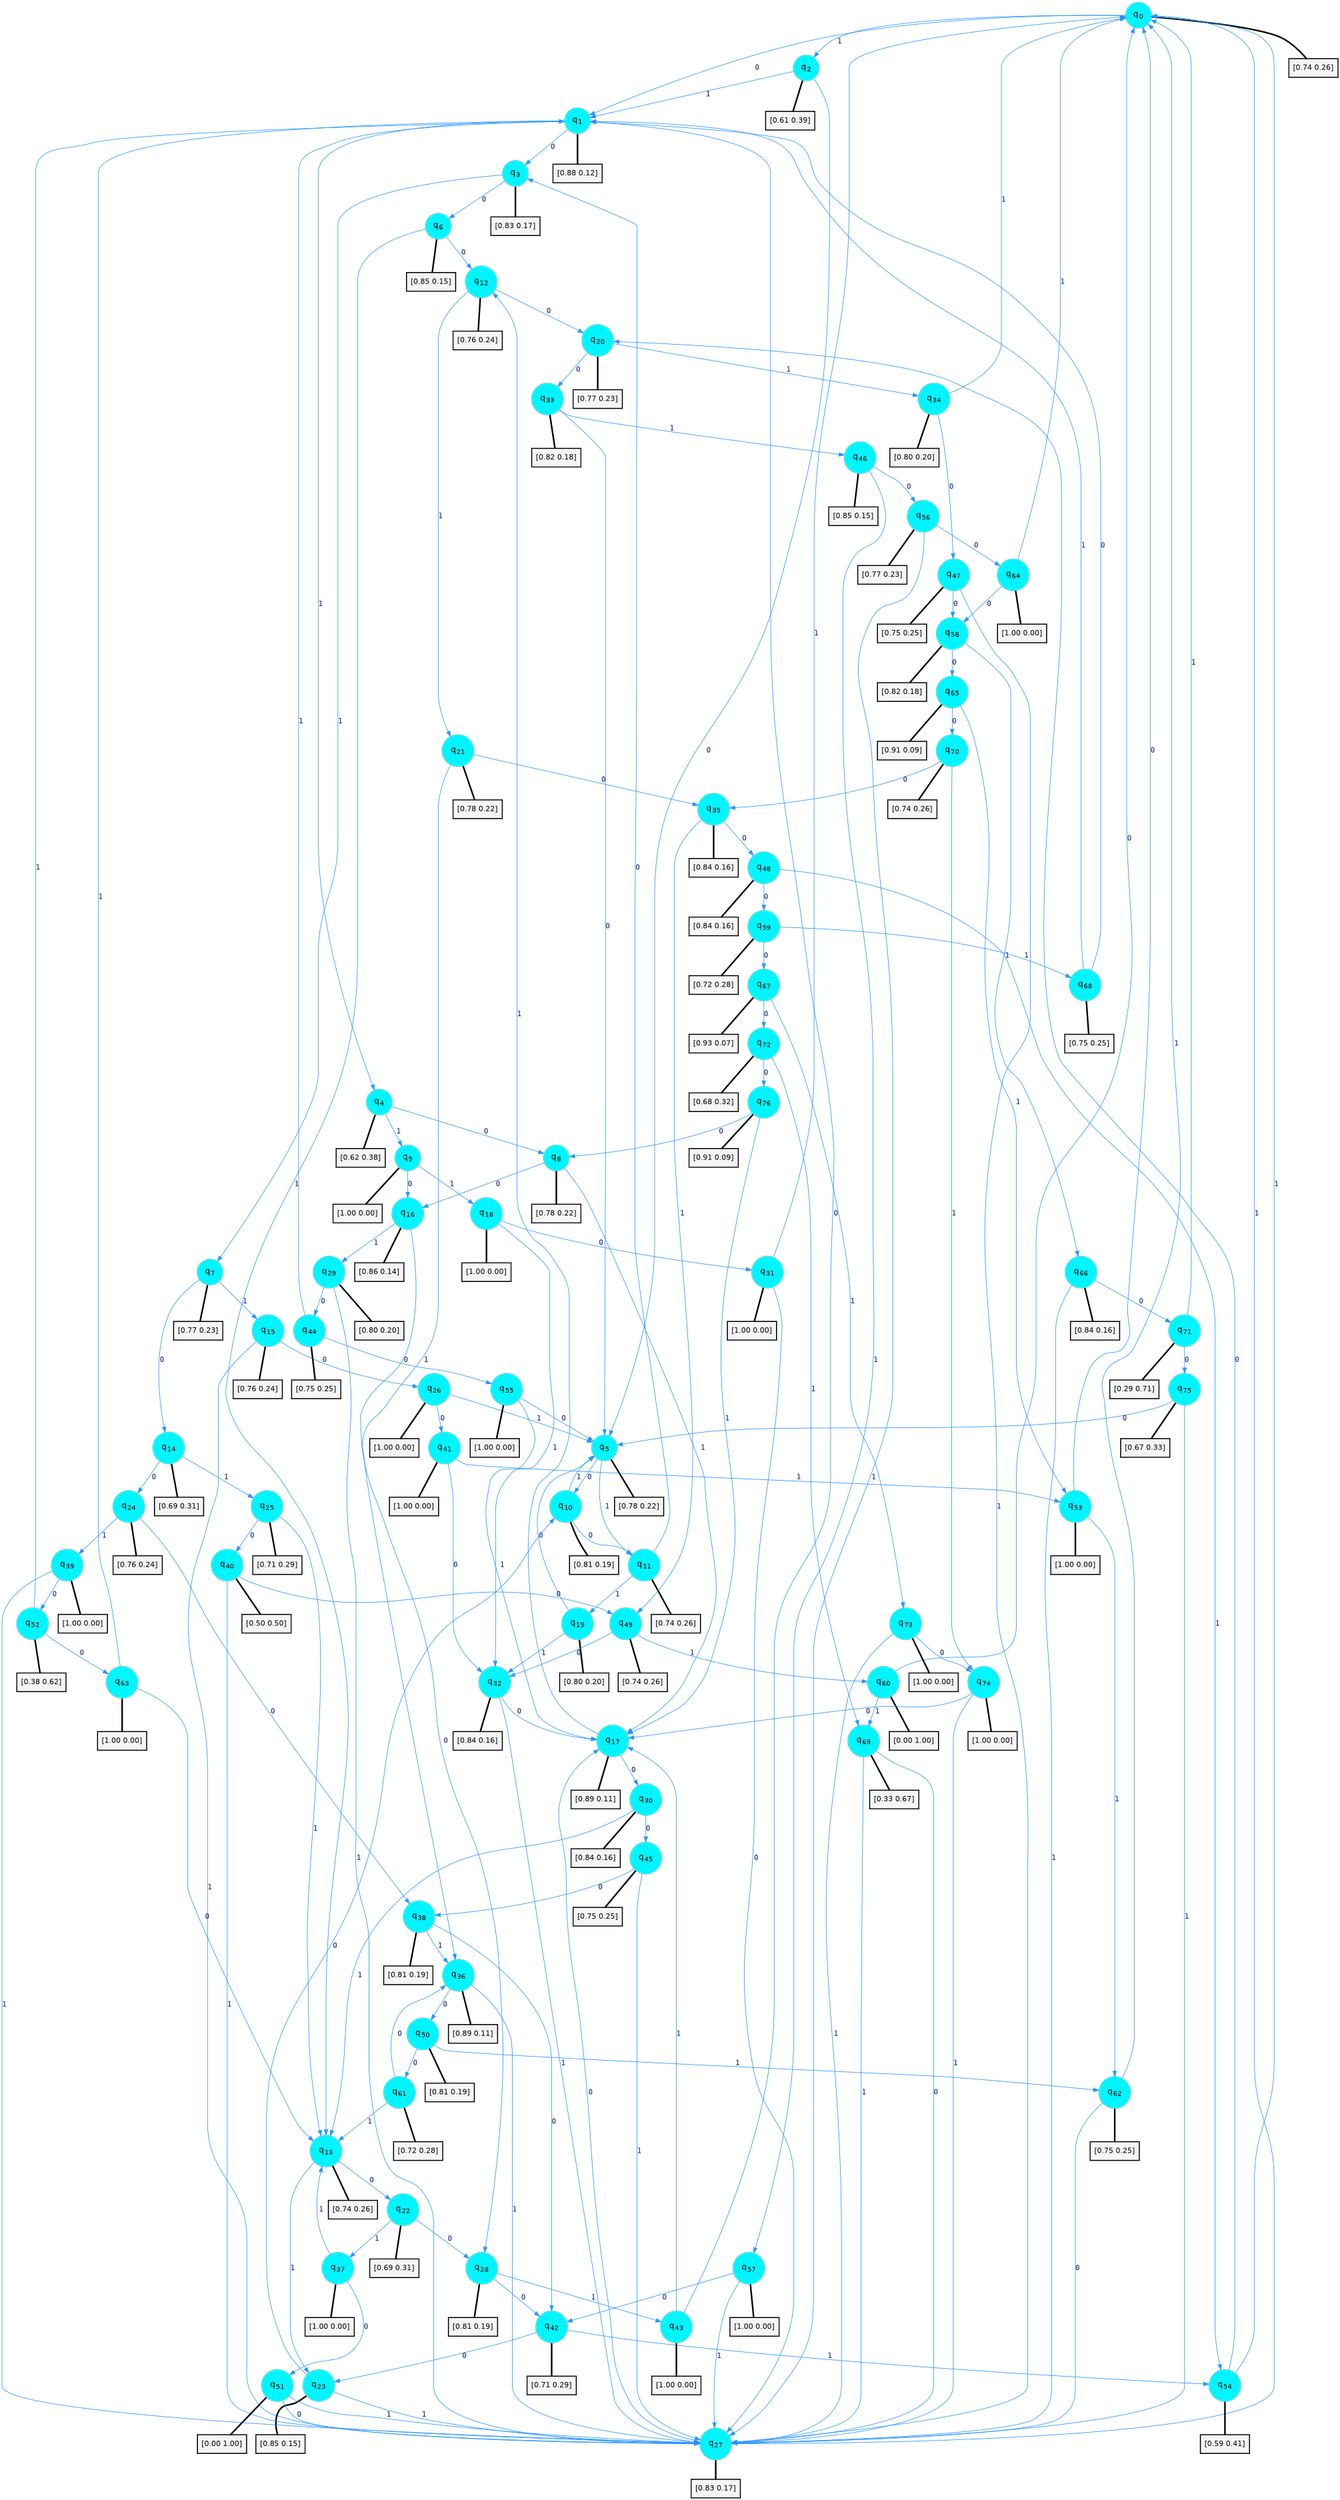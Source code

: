 digraph G {
graph [
bgcolor=transparent, dpi=300, rankdir=TD, size="40,25"];
node [
color=gray, fillcolor=turquoise1, fontcolor=black, fontname=Helvetica, fontsize=16, fontweight=bold, shape=circle, style=filled];
edge [
arrowsize=1, color=dodgerblue1, fontcolor=midnightblue, fontname=courier, fontweight=bold, penwidth=1, style=solid, weight=20];
0[label=<q<SUB>0</SUB>>];
1[label=<q<SUB>1</SUB>>];
2[label=<q<SUB>2</SUB>>];
3[label=<q<SUB>3</SUB>>];
4[label=<q<SUB>4</SUB>>];
5[label=<q<SUB>5</SUB>>];
6[label=<q<SUB>6</SUB>>];
7[label=<q<SUB>7</SUB>>];
8[label=<q<SUB>8</SUB>>];
9[label=<q<SUB>9</SUB>>];
10[label=<q<SUB>10</SUB>>];
11[label=<q<SUB>11</SUB>>];
12[label=<q<SUB>12</SUB>>];
13[label=<q<SUB>13</SUB>>];
14[label=<q<SUB>14</SUB>>];
15[label=<q<SUB>15</SUB>>];
16[label=<q<SUB>16</SUB>>];
17[label=<q<SUB>17</SUB>>];
18[label=<q<SUB>18</SUB>>];
19[label=<q<SUB>19</SUB>>];
20[label=<q<SUB>20</SUB>>];
21[label=<q<SUB>21</SUB>>];
22[label=<q<SUB>22</SUB>>];
23[label=<q<SUB>23</SUB>>];
24[label=<q<SUB>24</SUB>>];
25[label=<q<SUB>25</SUB>>];
26[label=<q<SUB>26</SUB>>];
27[label=<q<SUB>27</SUB>>];
28[label=<q<SUB>28</SUB>>];
29[label=<q<SUB>29</SUB>>];
30[label=<q<SUB>30</SUB>>];
31[label=<q<SUB>31</SUB>>];
32[label=<q<SUB>32</SUB>>];
33[label=<q<SUB>33</SUB>>];
34[label=<q<SUB>34</SUB>>];
35[label=<q<SUB>35</SUB>>];
36[label=<q<SUB>36</SUB>>];
37[label=<q<SUB>37</SUB>>];
38[label=<q<SUB>38</SUB>>];
39[label=<q<SUB>39</SUB>>];
40[label=<q<SUB>40</SUB>>];
41[label=<q<SUB>41</SUB>>];
42[label=<q<SUB>42</SUB>>];
43[label=<q<SUB>43</SUB>>];
44[label=<q<SUB>44</SUB>>];
45[label=<q<SUB>45</SUB>>];
46[label=<q<SUB>46</SUB>>];
47[label=<q<SUB>47</SUB>>];
48[label=<q<SUB>48</SUB>>];
49[label=<q<SUB>49</SUB>>];
50[label=<q<SUB>50</SUB>>];
51[label=<q<SUB>51</SUB>>];
52[label=<q<SUB>52</SUB>>];
53[label=<q<SUB>53</SUB>>];
54[label=<q<SUB>54</SUB>>];
55[label=<q<SUB>55</SUB>>];
56[label=<q<SUB>56</SUB>>];
57[label=<q<SUB>57</SUB>>];
58[label=<q<SUB>58</SUB>>];
59[label=<q<SUB>59</SUB>>];
60[label=<q<SUB>60</SUB>>];
61[label=<q<SUB>61</SUB>>];
62[label=<q<SUB>62</SUB>>];
63[label=<q<SUB>63</SUB>>];
64[label=<q<SUB>64</SUB>>];
65[label=<q<SUB>65</SUB>>];
66[label=<q<SUB>66</SUB>>];
67[label=<q<SUB>67</SUB>>];
68[label=<q<SUB>68</SUB>>];
69[label=<q<SUB>69</SUB>>];
70[label=<q<SUB>70</SUB>>];
71[label=<q<SUB>71</SUB>>];
72[label=<q<SUB>72</SUB>>];
73[label=<q<SUB>73</SUB>>];
74[label=<q<SUB>74</SUB>>];
75[label=<q<SUB>75</SUB>>];
76[label=<q<SUB>76</SUB>>];
77[label="[0.74 0.26]", shape=box,fontcolor=black, fontname=Helvetica, fontsize=14, penwidth=2, fillcolor=whitesmoke,color=black];
78[label="[0.88 0.12]", shape=box,fontcolor=black, fontname=Helvetica, fontsize=14, penwidth=2, fillcolor=whitesmoke,color=black];
79[label="[0.61 0.39]", shape=box,fontcolor=black, fontname=Helvetica, fontsize=14, penwidth=2, fillcolor=whitesmoke,color=black];
80[label="[0.83 0.17]", shape=box,fontcolor=black, fontname=Helvetica, fontsize=14, penwidth=2, fillcolor=whitesmoke,color=black];
81[label="[0.62 0.38]", shape=box,fontcolor=black, fontname=Helvetica, fontsize=14, penwidth=2, fillcolor=whitesmoke,color=black];
82[label="[0.78 0.22]", shape=box,fontcolor=black, fontname=Helvetica, fontsize=14, penwidth=2, fillcolor=whitesmoke,color=black];
83[label="[0.85 0.15]", shape=box,fontcolor=black, fontname=Helvetica, fontsize=14, penwidth=2, fillcolor=whitesmoke,color=black];
84[label="[0.77 0.23]", shape=box,fontcolor=black, fontname=Helvetica, fontsize=14, penwidth=2, fillcolor=whitesmoke,color=black];
85[label="[0.78 0.22]", shape=box,fontcolor=black, fontname=Helvetica, fontsize=14, penwidth=2, fillcolor=whitesmoke,color=black];
86[label="[1.00 0.00]", shape=box,fontcolor=black, fontname=Helvetica, fontsize=14, penwidth=2, fillcolor=whitesmoke,color=black];
87[label="[0.81 0.19]", shape=box,fontcolor=black, fontname=Helvetica, fontsize=14, penwidth=2, fillcolor=whitesmoke,color=black];
88[label="[0.74 0.26]", shape=box,fontcolor=black, fontname=Helvetica, fontsize=14, penwidth=2, fillcolor=whitesmoke,color=black];
89[label="[0.76 0.24]", shape=box,fontcolor=black, fontname=Helvetica, fontsize=14, penwidth=2, fillcolor=whitesmoke,color=black];
90[label="[0.74 0.26]", shape=box,fontcolor=black, fontname=Helvetica, fontsize=14, penwidth=2, fillcolor=whitesmoke,color=black];
91[label="[0.69 0.31]", shape=box,fontcolor=black, fontname=Helvetica, fontsize=14, penwidth=2, fillcolor=whitesmoke,color=black];
92[label="[0.76 0.24]", shape=box,fontcolor=black, fontname=Helvetica, fontsize=14, penwidth=2, fillcolor=whitesmoke,color=black];
93[label="[0.86 0.14]", shape=box,fontcolor=black, fontname=Helvetica, fontsize=14, penwidth=2, fillcolor=whitesmoke,color=black];
94[label="[0.89 0.11]", shape=box,fontcolor=black, fontname=Helvetica, fontsize=14, penwidth=2, fillcolor=whitesmoke,color=black];
95[label="[1.00 0.00]", shape=box,fontcolor=black, fontname=Helvetica, fontsize=14, penwidth=2, fillcolor=whitesmoke,color=black];
96[label="[0.80 0.20]", shape=box,fontcolor=black, fontname=Helvetica, fontsize=14, penwidth=2, fillcolor=whitesmoke,color=black];
97[label="[0.77 0.23]", shape=box,fontcolor=black, fontname=Helvetica, fontsize=14, penwidth=2, fillcolor=whitesmoke,color=black];
98[label="[0.78 0.22]", shape=box,fontcolor=black, fontname=Helvetica, fontsize=14, penwidth=2, fillcolor=whitesmoke,color=black];
99[label="[0.69 0.31]", shape=box,fontcolor=black, fontname=Helvetica, fontsize=14, penwidth=2, fillcolor=whitesmoke,color=black];
100[label="[0.85 0.15]", shape=box,fontcolor=black, fontname=Helvetica, fontsize=14, penwidth=2, fillcolor=whitesmoke,color=black];
101[label="[0.76 0.24]", shape=box,fontcolor=black, fontname=Helvetica, fontsize=14, penwidth=2, fillcolor=whitesmoke,color=black];
102[label="[0.71 0.29]", shape=box,fontcolor=black, fontname=Helvetica, fontsize=14, penwidth=2, fillcolor=whitesmoke,color=black];
103[label="[1.00 0.00]", shape=box,fontcolor=black, fontname=Helvetica, fontsize=14, penwidth=2, fillcolor=whitesmoke,color=black];
104[label="[0.83 0.17]", shape=box,fontcolor=black, fontname=Helvetica, fontsize=14, penwidth=2, fillcolor=whitesmoke,color=black];
105[label="[0.81 0.19]", shape=box,fontcolor=black, fontname=Helvetica, fontsize=14, penwidth=2, fillcolor=whitesmoke,color=black];
106[label="[0.80 0.20]", shape=box,fontcolor=black, fontname=Helvetica, fontsize=14, penwidth=2, fillcolor=whitesmoke,color=black];
107[label="[0.84 0.16]", shape=box,fontcolor=black, fontname=Helvetica, fontsize=14, penwidth=2, fillcolor=whitesmoke,color=black];
108[label="[1.00 0.00]", shape=box,fontcolor=black, fontname=Helvetica, fontsize=14, penwidth=2, fillcolor=whitesmoke,color=black];
109[label="[0.84 0.16]", shape=box,fontcolor=black, fontname=Helvetica, fontsize=14, penwidth=2, fillcolor=whitesmoke,color=black];
110[label="[0.82 0.18]", shape=box,fontcolor=black, fontname=Helvetica, fontsize=14, penwidth=2, fillcolor=whitesmoke,color=black];
111[label="[0.80 0.20]", shape=box,fontcolor=black, fontname=Helvetica, fontsize=14, penwidth=2, fillcolor=whitesmoke,color=black];
112[label="[0.84 0.16]", shape=box,fontcolor=black, fontname=Helvetica, fontsize=14, penwidth=2, fillcolor=whitesmoke,color=black];
113[label="[0.89 0.11]", shape=box,fontcolor=black, fontname=Helvetica, fontsize=14, penwidth=2, fillcolor=whitesmoke,color=black];
114[label="[1.00 0.00]", shape=box,fontcolor=black, fontname=Helvetica, fontsize=14, penwidth=2, fillcolor=whitesmoke,color=black];
115[label="[0.81 0.19]", shape=box,fontcolor=black, fontname=Helvetica, fontsize=14, penwidth=2, fillcolor=whitesmoke,color=black];
116[label="[1.00 0.00]", shape=box,fontcolor=black, fontname=Helvetica, fontsize=14, penwidth=2, fillcolor=whitesmoke,color=black];
117[label="[0.50 0.50]", shape=box,fontcolor=black, fontname=Helvetica, fontsize=14, penwidth=2, fillcolor=whitesmoke,color=black];
118[label="[1.00 0.00]", shape=box,fontcolor=black, fontname=Helvetica, fontsize=14, penwidth=2, fillcolor=whitesmoke,color=black];
119[label="[0.71 0.29]", shape=box,fontcolor=black, fontname=Helvetica, fontsize=14, penwidth=2, fillcolor=whitesmoke,color=black];
120[label="[1.00 0.00]", shape=box,fontcolor=black, fontname=Helvetica, fontsize=14, penwidth=2, fillcolor=whitesmoke,color=black];
121[label="[0.75 0.25]", shape=box,fontcolor=black, fontname=Helvetica, fontsize=14, penwidth=2, fillcolor=whitesmoke,color=black];
122[label="[0.75 0.25]", shape=box,fontcolor=black, fontname=Helvetica, fontsize=14, penwidth=2, fillcolor=whitesmoke,color=black];
123[label="[0.85 0.15]", shape=box,fontcolor=black, fontname=Helvetica, fontsize=14, penwidth=2, fillcolor=whitesmoke,color=black];
124[label="[0.75 0.25]", shape=box,fontcolor=black, fontname=Helvetica, fontsize=14, penwidth=2, fillcolor=whitesmoke,color=black];
125[label="[0.84 0.16]", shape=box,fontcolor=black, fontname=Helvetica, fontsize=14, penwidth=2, fillcolor=whitesmoke,color=black];
126[label="[0.74 0.26]", shape=box,fontcolor=black, fontname=Helvetica, fontsize=14, penwidth=2, fillcolor=whitesmoke,color=black];
127[label="[0.81 0.19]", shape=box,fontcolor=black, fontname=Helvetica, fontsize=14, penwidth=2, fillcolor=whitesmoke,color=black];
128[label="[0.00 1.00]", shape=box,fontcolor=black, fontname=Helvetica, fontsize=14, penwidth=2, fillcolor=whitesmoke,color=black];
129[label="[0.38 0.62]", shape=box,fontcolor=black, fontname=Helvetica, fontsize=14, penwidth=2, fillcolor=whitesmoke,color=black];
130[label="[1.00 0.00]", shape=box,fontcolor=black, fontname=Helvetica, fontsize=14, penwidth=2, fillcolor=whitesmoke,color=black];
131[label="[0.59 0.41]", shape=box,fontcolor=black, fontname=Helvetica, fontsize=14, penwidth=2, fillcolor=whitesmoke,color=black];
132[label="[1.00 0.00]", shape=box,fontcolor=black, fontname=Helvetica, fontsize=14, penwidth=2, fillcolor=whitesmoke,color=black];
133[label="[0.77 0.23]", shape=box,fontcolor=black, fontname=Helvetica, fontsize=14, penwidth=2, fillcolor=whitesmoke,color=black];
134[label="[1.00 0.00]", shape=box,fontcolor=black, fontname=Helvetica, fontsize=14, penwidth=2, fillcolor=whitesmoke,color=black];
135[label="[0.82 0.18]", shape=box,fontcolor=black, fontname=Helvetica, fontsize=14, penwidth=2, fillcolor=whitesmoke,color=black];
136[label="[0.72 0.28]", shape=box,fontcolor=black, fontname=Helvetica, fontsize=14, penwidth=2, fillcolor=whitesmoke,color=black];
137[label="[0.00 1.00]", shape=box,fontcolor=black, fontname=Helvetica, fontsize=14, penwidth=2, fillcolor=whitesmoke,color=black];
138[label="[0.72 0.28]", shape=box,fontcolor=black, fontname=Helvetica, fontsize=14, penwidth=2, fillcolor=whitesmoke,color=black];
139[label="[0.75 0.25]", shape=box,fontcolor=black, fontname=Helvetica, fontsize=14, penwidth=2, fillcolor=whitesmoke,color=black];
140[label="[1.00 0.00]", shape=box,fontcolor=black, fontname=Helvetica, fontsize=14, penwidth=2, fillcolor=whitesmoke,color=black];
141[label="[1.00 0.00]", shape=box,fontcolor=black, fontname=Helvetica, fontsize=14, penwidth=2, fillcolor=whitesmoke,color=black];
142[label="[0.91 0.09]", shape=box,fontcolor=black, fontname=Helvetica, fontsize=14, penwidth=2, fillcolor=whitesmoke,color=black];
143[label="[0.84 0.16]", shape=box,fontcolor=black, fontname=Helvetica, fontsize=14, penwidth=2, fillcolor=whitesmoke,color=black];
144[label="[0.93 0.07]", shape=box,fontcolor=black, fontname=Helvetica, fontsize=14, penwidth=2, fillcolor=whitesmoke,color=black];
145[label="[0.75 0.25]", shape=box,fontcolor=black, fontname=Helvetica, fontsize=14, penwidth=2, fillcolor=whitesmoke,color=black];
146[label="[0.33 0.67]", shape=box,fontcolor=black, fontname=Helvetica, fontsize=14, penwidth=2, fillcolor=whitesmoke,color=black];
147[label="[0.74 0.26]", shape=box,fontcolor=black, fontname=Helvetica, fontsize=14, penwidth=2, fillcolor=whitesmoke,color=black];
148[label="[0.29 0.71]", shape=box,fontcolor=black, fontname=Helvetica, fontsize=14, penwidth=2, fillcolor=whitesmoke,color=black];
149[label="[0.68 0.32]", shape=box,fontcolor=black, fontname=Helvetica, fontsize=14, penwidth=2, fillcolor=whitesmoke,color=black];
150[label="[1.00 0.00]", shape=box,fontcolor=black, fontname=Helvetica, fontsize=14, penwidth=2, fillcolor=whitesmoke,color=black];
151[label="[1.00 0.00]", shape=box,fontcolor=black, fontname=Helvetica, fontsize=14, penwidth=2, fillcolor=whitesmoke,color=black];
152[label="[0.67 0.33]", shape=box,fontcolor=black, fontname=Helvetica, fontsize=14, penwidth=2, fillcolor=whitesmoke,color=black];
153[label="[0.91 0.09]", shape=box,fontcolor=black, fontname=Helvetica, fontsize=14, penwidth=2, fillcolor=whitesmoke,color=black];
0->1 [label=0];
0->2 [label=1];
0->77 [arrowhead=none, penwidth=3,color=black];
1->3 [label=0];
1->4 [label=1];
1->78 [arrowhead=none, penwidth=3,color=black];
2->5 [label=0];
2->1 [label=1];
2->79 [arrowhead=none, penwidth=3,color=black];
3->6 [label=0];
3->7 [label=1];
3->80 [arrowhead=none, penwidth=3,color=black];
4->8 [label=0];
4->9 [label=1];
4->81 [arrowhead=none, penwidth=3,color=black];
5->10 [label=0];
5->11 [label=1];
5->82 [arrowhead=none, penwidth=3,color=black];
6->12 [label=0];
6->13 [label=1];
6->83 [arrowhead=none, penwidth=3,color=black];
7->14 [label=0];
7->15 [label=1];
7->84 [arrowhead=none, penwidth=3,color=black];
8->16 [label=0];
8->17 [label=1];
8->85 [arrowhead=none, penwidth=3,color=black];
9->16 [label=0];
9->18 [label=1];
9->86 [arrowhead=none, penwidth=3,color=black];
10->11 [label=0];
10->5 [label=1];
10->87 [arrowhead=none, penwidth=3,color=black];
11->3 [label=0];
11->19 [label=1];
11->88 [arrowhead=none, penwidth=3,color=black];
12->20 [label=0];
12->21 [label=1];
12->89 [arrowhead=none, penwidth=3,color=black];
13->22 [label=0];
13->23 [label=1];
13->90 [arrowhead=none, penwidth=3,color=black];
14->24 [label=0];
14->25 [label=1];
14->91 [arrowhead=none, penwidth=3,color=black];
15->26 [label=0];
15->27 [label=1];
15->92 [arrowhead=none, penwidth=3,color=black];
16->28 [label=0];
16->29 [label=1];
16->93 [arrowhead=none, penwidth=3,color=black];
17->30 [label=0];
17->12 [label=1];
17->94 [arrowhead=none, penwidth=3,color=black];
18->31 [label=0];
18->32 [label=1];
18->95 [arrowhead=none, penwidth=3,color=black];
19->5 [label=0];
19->32 [label=1];
19->96 [arrowhead=none, penwidth=3,color=black];
20->33 [label=0];
20->34 [label=1];
20->97 [arrowhead=none, penwidth=3,color=black];
21->35 [label=0];
21->36 [label=1];
21->98 [arrowhead=none, penwidth=3,color=black];
22->28 [label=0];
22->37 [label=1];
22->99 [arrowhead=none, penwidth=3,color=black];
23->10 [label=0];
23->27 [label=1];
23->100 [arrowhead=none, penwidth=3,color=black];
24->38 [label=0];
24->39 [label=1];
24->101 [arrowhead=none, penwidth=3,color=black];
25->40 [label=0];
25->13 [label=1];
25->102 [arrowhead=none, penwidth=3,color=black];
26->41 [label=0];
26->5 [label=1];
26->103 [arrowhead=none, penwidth=3,color=black];
27->17 [label=0];
27->0 [label=1];
27->104 [arrowhead=none, penwidth=3,color=black];
28->42 [label=0];
28->43 [label=1];
28->105 [arrowhead=none, penwidth=3,color=black];
29->44 [label=0];
29->27 [label=1];
29->106 [arrowhead=none, penwidth=3,color=black];
30->45 [label=0];
30->13 [label=1];
30->107 [arrowhead=none, penwidth=3,color=black];
31->27 [label=0];
31->0 [label=1];
31->108 [arrowhead=none, penwidth=3,color=black];
32->17 [label=0];
32->27 [label=1];
32->109 [arrowhead=none, penwidth=3,color=black];
33->5 [label=0];
33->46 [label=1];
33->110 [arrowhead=none, penwidth=3,color=black];
34->47 [label=0];
34->0 [label=1];
34->111 [arrowhead=none, penwidth=3,color=black];
35->48 [label=0];
35->49 [label=1];
35->112 [arrowhead=none, penwidth=3,color=black];
36->50 [label=0];
36->27 [label=1];
36->113 [arrowhead=none, penwidth=3,color=black];
37->51 [label=0];
37->13 [label=1];
37->114 [arrowhead=none, penwidth=3,color=black];
38->42 [label=0];
38->36 [label=1];
38->115 [arrowhead=none, penwidth=3,color=black];
39->52 [label=0];
39->27 [label=1];
39->116 [arrowhead=none, penwidth=3,color=black];
40->49 [label=0];
40->27 [label=1];
40->117 [arrowhead=none, penwidth=3,color=black];
41->32 [label=0];
41->53 [label=1];
41->118 [arrowhead=none, penwidth=3,color=black];
42->23 [label=0];
42->54 [label=1];
42->119 [arrowhead=none, penwidth=3,color=black];
43->1 [label=0];
43->17 [label=1];
43->120 [arrowhead=none, penwidth=3,color=black];
44->55 [label=0];
44->1 [label=1];
44->121 [arrowhead=none, penwidth=3,color=black];
45->38 [label=0];
45->27 [label=1];
45->122 [arrowhead=none, penwidth=3,color=black];
46->56 [label=0];
46->57 [label=1];
46->123 [arrowhead=none, penwidth=3,color=black];
47->58 [label=0];
47->27 [label=1];
47->124 [arrowhead=none, penwidth=3,color=black];
48->59 [label=0];
48->54 [label=1];
48->125 [arrowhead=none, penwidth=3,color=black];
49->32 [label=0];
49->60 [label=1];
49->126 [arrowhead=none, penwidth=3,color=black];
50->61 [label=0];
50->62 [label=1];
50->127 [arrowhead=none, penwidth=3,color=black];
51->27 [label=0];
51->27 [label=1];
51->128 [arrowhead=none, penwidth=3,color=black];
52->63 [label=0];
52->1 [label=1];
52->129 [arrowhead=none, penwidth=3,color=black];
53->0 [label=0];
53->62 [label=1];
53->130 [arrowhead=none, penwidth=3,color=black];
54->20 [label=0];
54->0 [label=1];
54->131 [arrowhead=none, penwidth=3,color=black];
55->5 [label=0];
55->17 [label=1];
55->132 [arrowhead=none, penwidth=3,color=black];
56->64 [label=0];
56->27 [label=1];
56->133 [arrowhead=none, penwidth=3,color=black];
57->42 [label=0];
57->27 [label=1];
57->134 [arrowhead=none, penwidth=3,color=black];
58->65 [label=0];
58->66 [label=1];
58->135 [arrowhead=none, penwidth=3,color=black];
59->67 [label=0];
59->68 [label=1];
59->136 [arrowhead=none, penwidth=3,color=black];
60->0 [label=0];
60->69 [label=1];
60->137 [arrowhead=none, penwidth=3,color=black];
61->36 [label=0];
61->13 [label=1];
61->138 [arrowhead=none, penwidth=3,color=black];
62->27 [label=0];
62->0 [label=1];
62->139 [arrowhead=none, penwidth=3,color=black];
63->13 [label=0];
63->1 [label=1];
63->140 [arrowhead=none, penwidth=3,color=black];
64->58 [label=0];
64->0 [label=1];
64->141 [arrowhead=none, penwidth=3,color=black];
65->70 [label=0];
65->53 [label=1];
65->142 [arrowhead=none, penwidth=3,color=black];
66->71 [label=0];
66->27 [label=1];
66->143 [arrowhead=none, penwidth=3,color=black];
67->72 [label=0];
67->73 [label=1];
67->144 [arrowhead=none, penwidth=3,color=black];
68->1 [label=0];
68->1 [label=1];
68->145 [arrowhead=none, penwidth=3,color=black];
69->27 [label=0];
69->27 [label=1];
69->146 [arrowhead=none, penwidth=3,color=black];
70->35 [label=0];
70->74 [label=1];
70->147 [arrowhead=none, penwidth=3,color=black];
71->75 [label=0];
71->0 [label=1];
71->148 [arrowhead=none, penwidth=3,color=black];
72->76 [label=0];
72->69 [label=1];
72->149 [arrowhead=none, penwidth=3,color=black];
73->74 [label=0];
73->27 [label=1];
73->150 [arrowhead=none, penwidth=3,color=black];
74->17 [label=0];
74->27 [label=1];
74->151 [arrowhead=none, penwidth=3,color=black];
75->5 [label=0];
75->27 [label=1];
75->152 [arrowhead=none, penwidth=3,color=black];
76->8 [label=0];
76->17 [label=1];
76->153 [arrowhead=none, penwidth=3,color=black];
}
